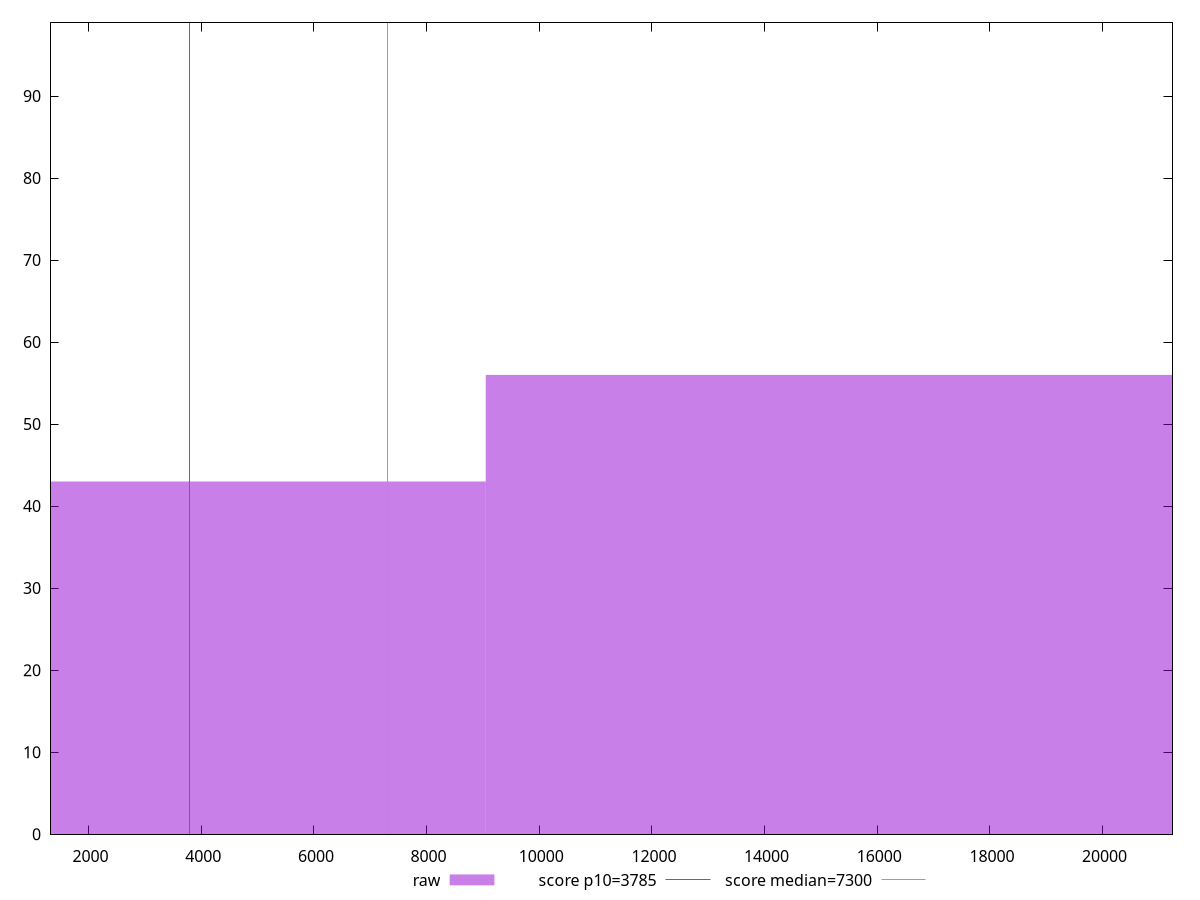 reset

$raw <<EOF
18101.186153495022 56
0 43
EOF

set key outside below
set boxwidth 18101.186153495022
set xrange [1315.3694999999998:21241.783999999996]
set yrange [0:99]
set trange [0:99]
set style fill transparent solid 0.5 noborder

set parametric
set terminal svg size 640, 490 enhanced background rgb 'white'
set output "reports/report_00027_2021-02-24T12-40-31.850Z/interactive/samples/card/raw/histogram.svg"

plot $raw title "raw" with boxes, \
     3785,t title "score p10=3785", \
     7300,t title "score median=7300"

reset
